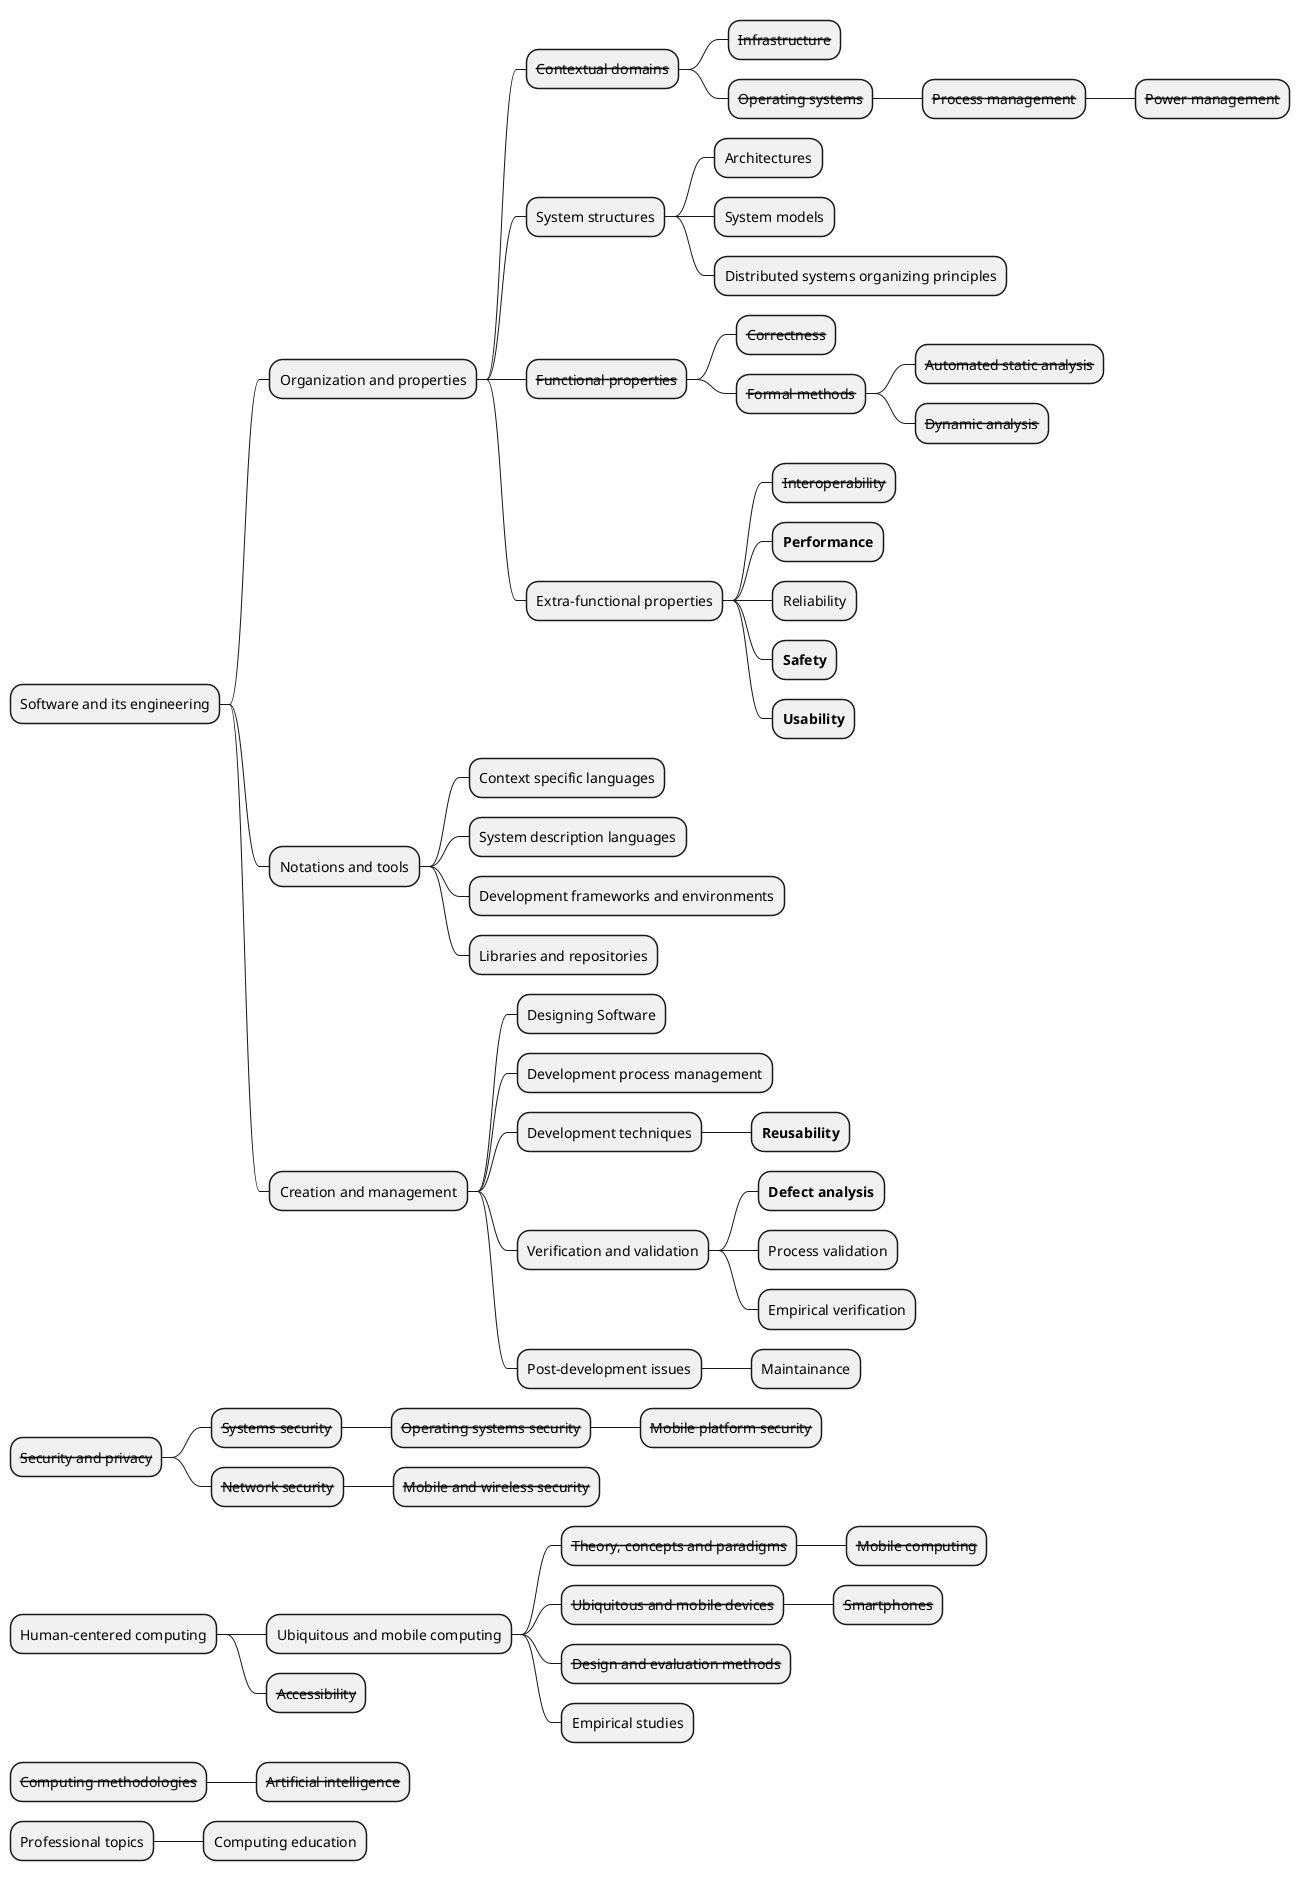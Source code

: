 
@startmindmap
* Software and its engineering
** Organization and properties
'** Software organization and properties
*** <s>Contextual domains</s>
'*** <s>Contextual software domains</s>
**** <s>Infrastructure</s>
'**** <s>Software infrastructure</s>
**** <s>Operating systems</s>
***** <s>Process management</s>
****** <s>Power management</s>
*** System structures
'*** Software system structures
**** Architectures
'**** Software architectures
**** System models
'**** Software system models
**** Distributed systems organizing principles
'***** <s>Cloud computing</s>
*** <s>Functional properties</s>
'*** <s>Software functional properties</s>
**** <s>Correctness</s>
**** <s>Formal methods</s>
***** <s>Automated static analysis</s>
***** <s>Dynamic analysis</s>
*** Extra-functional properties
**** <s>Interoperability</s>
**** <b>Performance</b>
**** Reliability
**** <b>Safety</b>
**** <b>Usability</b>
'**** <b>Software performance</b>
'**** <s>Software reliability</s>
'**** <b>Software safety</b>
'**** <b>Software usability</b>
** Notations and tools
'** Software notations and tools
*** Context specific languages
*** System description languages
*** Development frameworks and environments
*** Libraries and repositories
** Creation and management
'** Software creation and management
*** Designing Software
*** Development process management
'*** Software development process management
*** Development techniques
'*** Software development techniques
**** <b>Reusability</b>
*** Verification and validation
'*** Software verification and validation
**** <b>Defect analysis</b>
'**** <b>Software defect analysis</b>
**** Process validation
'***** <s>Acceptance testing</s>
**** Empirical verification
'**** Empirical software verification
*** Post-development issues
'*** Software post-development issues
**** Maintainance
'**** Maintaining Software
* <s>Security and privacy</s>
** <s>Systems security</s>
*** <s>Operating systems security</s>
**** <s>Mobile platform security</s>
** <s>Network security</s>
*** <s>Mobile and wireless security</s>
* Human-centered computing
** Ubiquitous and mobile computing
*** <s>Theory, concepts and paradigms</s>
**** <s>Mobile computing</s>
*** <s>Ubiquitous and mobile devices</s>
**** <s>Smartphones</s>
*** <s>Design and evaluation methods</s>
*** Empirical studies
** <s>Accessibility</s>
* <s>Computing methodologies</s>
** <s>Artificial intelligence</s>
* Professional topics
** Computing education
'* <s>Wasserman</s>
'** <s>User Experience </s>
'** <s>Code reuse</s>
'** <s>Networking</s>
'** <s>Energy efficiency</s>
'** <s>Data integrity</s>
'** <s>Testing</s>
'** <s>Portability and cross-platform development</s>
@endmindmap
